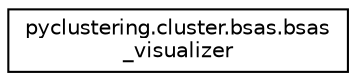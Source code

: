 digraph "Graphical Class Hierarchy"
{
 // INTERACTIVE_SVG=YES
 // LATEX_PDF_SIZE
  edge [fontname="Helvetica",fontsize="10",labelfontname="Helvetica",labelfontsize="10"];
  node [fontname="Helvetica",fontsize="10",shape=record];
  rankdir="LR";
  Node0 [label="pyclustering.cluster.bsas.bsas\l_visualizer",height=0.2,width=0.4,color="black", fillcolor="white", style="filled",URL="$d3/d09/classpyclustering_1_1cluster_1_1bsas_1_1bsas__visualizer.html",tooltip="Visualizer of BSAS algorithm's results."];
}
